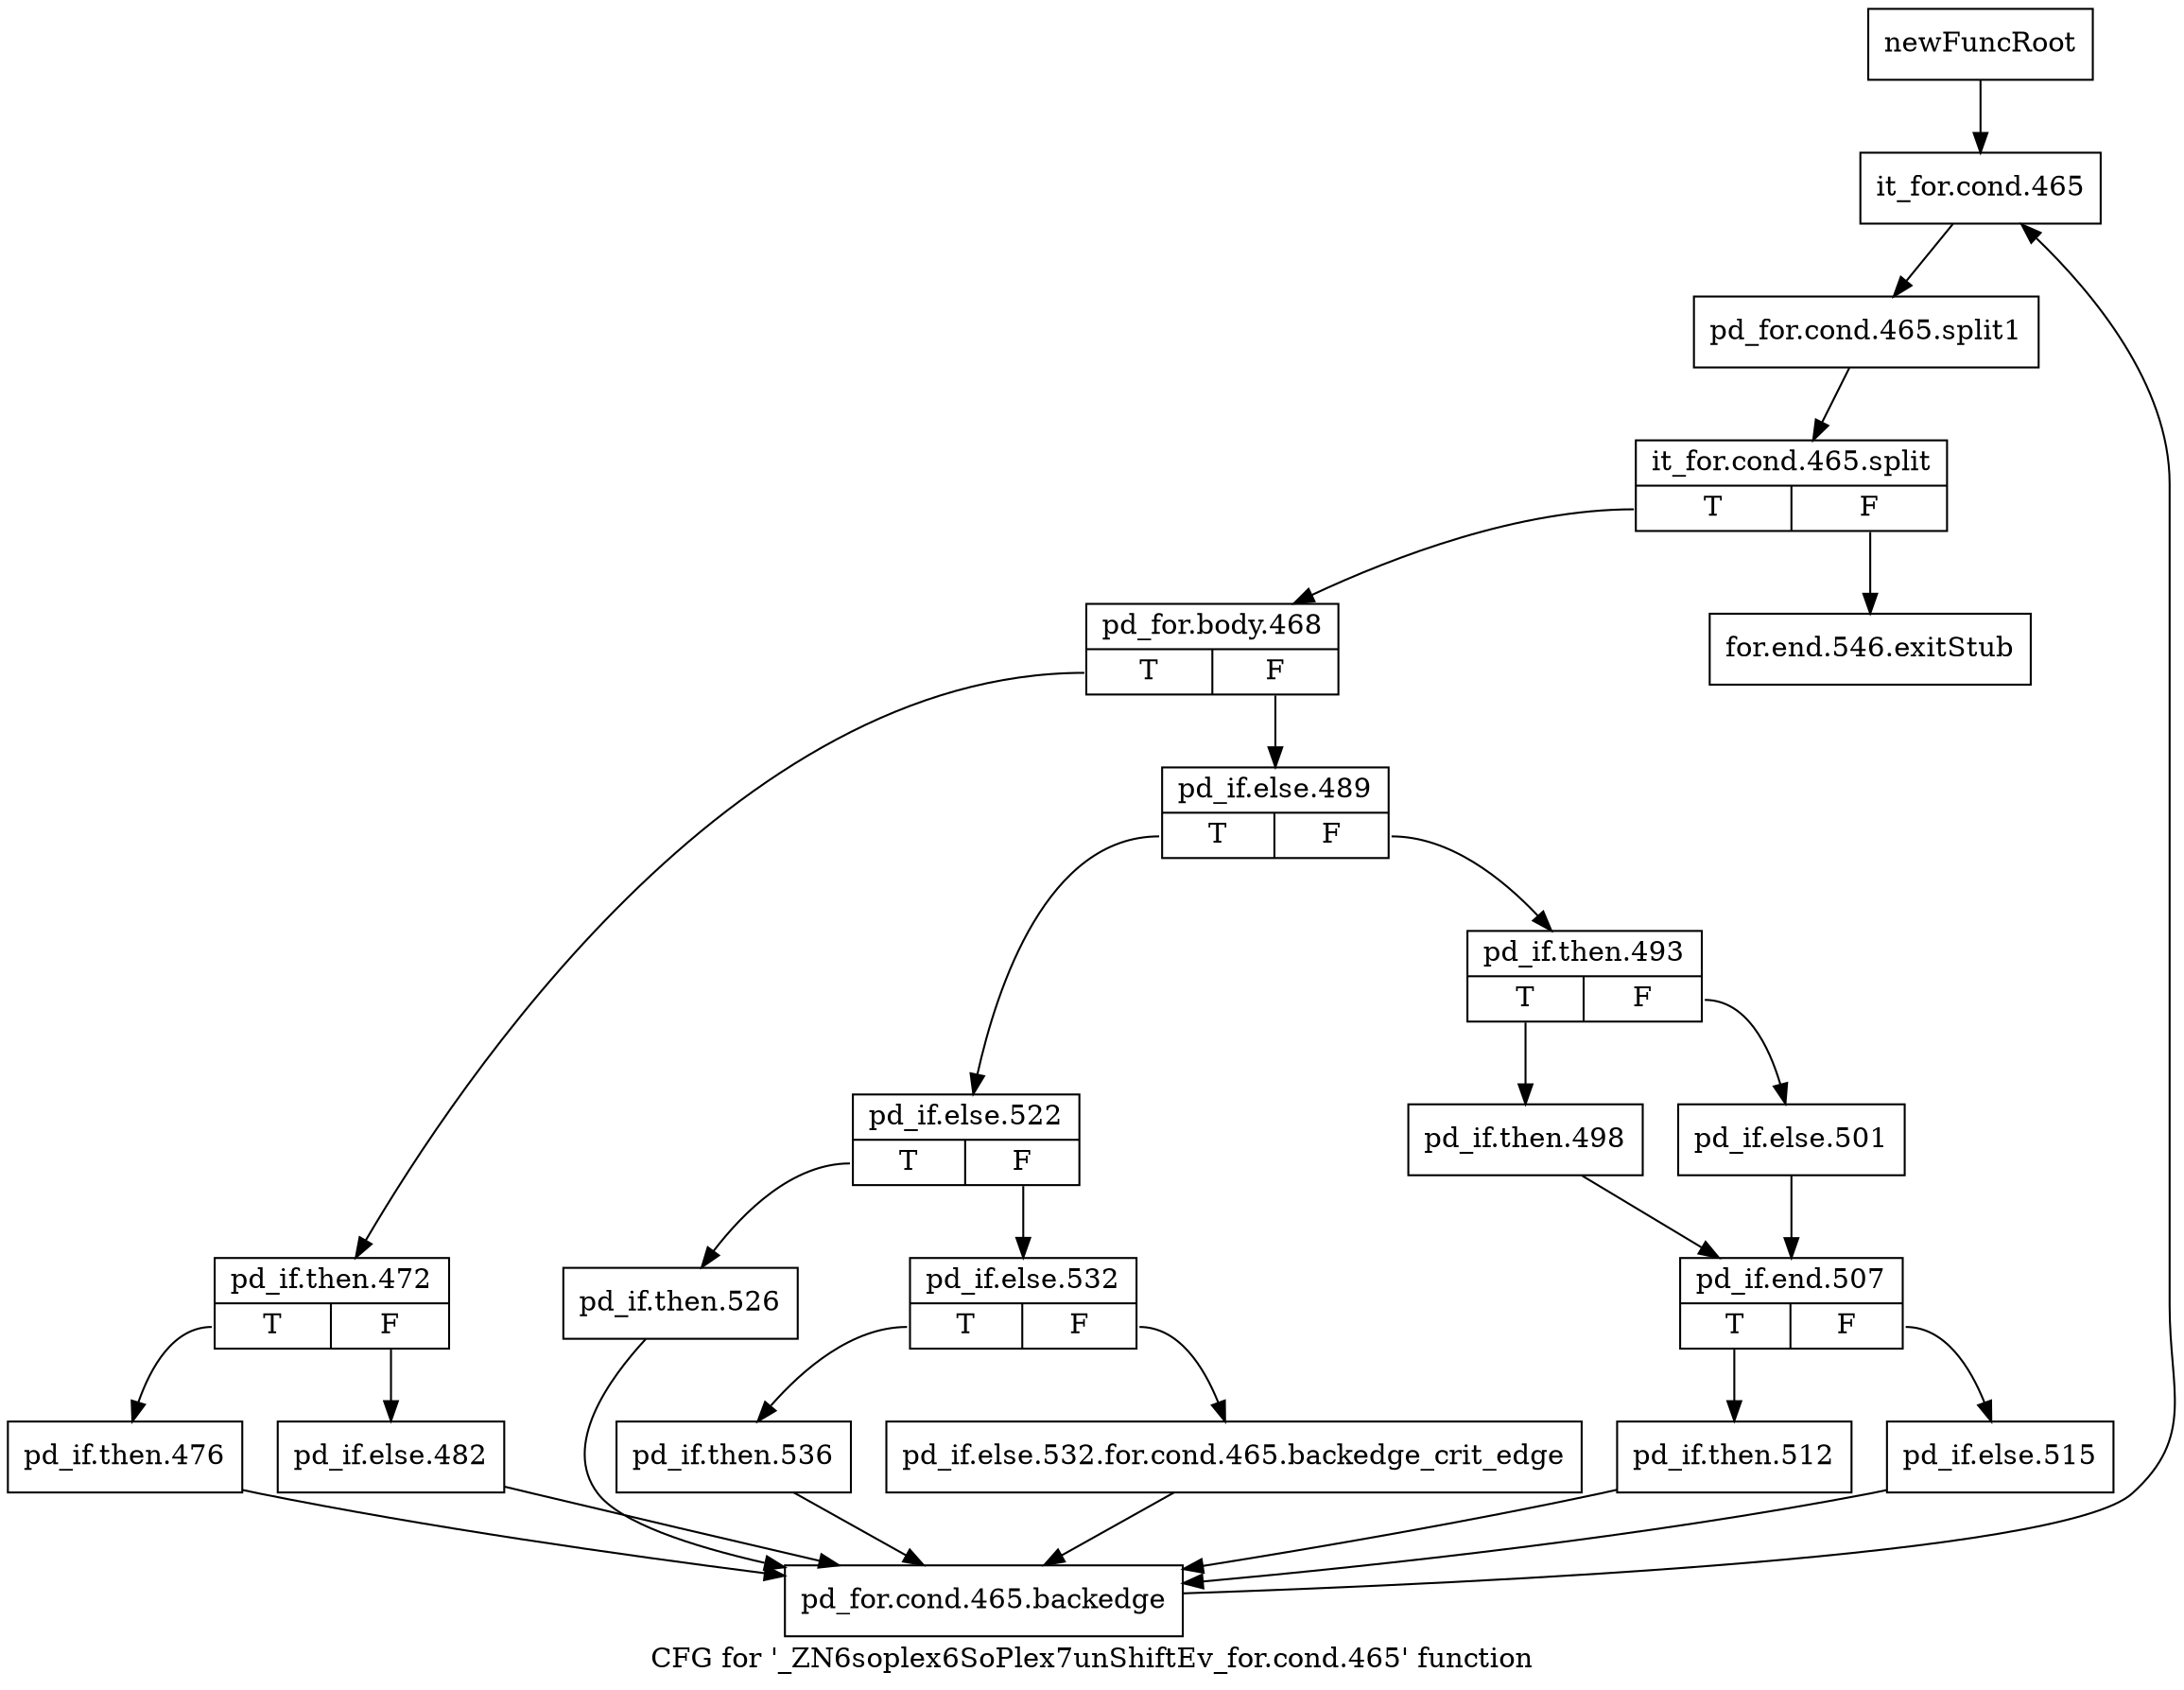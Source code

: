 digraph "CFG for '_ZN6soplex6SoPlex7unShiftEv_for.cond.465' function" {
	label="CFG for '_ZN6soplex6SoPlex7unShiftEv_for.cond.465' function";

	Node0x2eea550 [shape=record,label="{newFuncRoot}"];
	Node0x2eea550 -> Node0x2eea5f0;
	Node0x2eea5a0 [shape=record,label="{for.end.546.exitStub}"];
	Node0x2eea5f0 [shape=record,label="{it_for.cond.465}"];
	Node0x2eea5f0 -> Node0x34d7410;
	Node0x34d7410 [shape=record,label="{pd_for.cond.465.split1}"];
	Node0x34d7410 -> Node0x34d7d30;
	Node0x34d7d30 [shape=record,label="{it_for.cond.465.split|{<s0>T|<s1>F}}"];
	Node0x34d7d30:s0 -> Node0x2eea640;
	Node0x34d7d30:s1 -> Node0x2eea5a0;
	Node0x2eea640 [shape=record,label="{pd_for.body.468|{<s0>T|<s1>F}}"];
	Node0x2eea640:s0 -> Node0x2eeaa50;
	Node0x2eea640:s1 -> Node0x2eea690;
	Node0x2eea690 [shape=record,label="{pd_if.else.489|{<s0>T|<s1>F}}"];
	Node0x2eea690:s0 -> Node0x2eea8c0;
	Node0x2eea690:s1 -> Node0x2eea6e0;
	Node0x2eea6e0 [shape=record,label="{pd_if.then.493|{<s0>T|<s1>F}}"];
	Node0x2eea6e0:s0 -> Node0x2eea780;
	Node0x2eea6e0:s1 -> Node0x2eea730;
	Node0x2eea730 [shape=record,label="{pd_if.else.501}"];
	Node0x2eea730 -> Node0x2eea7d0;
	Node0x2eea780 [shape=record,label="{pd_if.then.498}"];
	Node0x2eea780 -> Node0x2eea7d0;
	Node0x2eea7d0 [shape=record,label="{pd_if.end.507|{<s0>T|<s1>F}}"];
	Node0x2eea7d0:s0 -> Node0x2eea870;
	Node0x2eea7d0:s1 -> Node0x2eea820;
	Node0x2eea820 [shape=record,label="{pd_if.else.515}"];
	Node0x2eea820 -> Node0x2eeab40;
	Node0x2eea870 [shape=record,label="{pd_if.then.512}"];
	Node0x2eea870 -> Node0x2eeab40;
	Node0x2eea8c0 [shape=record,label="{pd_if.else.522|{<s0>T|<s1>F}}"];
	Node0x2eea8c0:s0 -> Node0x2eeaa00;
	Node0x2eea8c0:s1 -> Node0x2eea910;
	Node0x2eea910 [shape=record,label="{pd_if.else.532|{<s0>T|<s1>F}}"];
	Node0x2eea910:s0 -> Node0x2eea9b0;
	Node0x2eea910:s1 -> Node0x2eea960;
	Node0x2eea960 [shape=record,label="{pd_if.else.532.for.cond.465.backedge_crit_edge}"];
	Node0x2eea960 -> Node0x2eeab40;
	Node0x2eea9b0 [shape=record,label="{pd_if.then.536}"];
	Node0x2eea9b0 -> Node0x2eeab40;
	Node0x2eeaa00 [shape=record,label="{pd_if.then.526}"];
	Node0x2eeaa00 -> Node0x2eeab40;
	Node0x2eeaa50 [shape=record,label="{pd_if.then.472|{<s0>T|<s1>F}}"];
	Node0x2eeaa50:s0 -> Node0x2eeaaf0;
	Node0x2eeaa50:s1 -> Node0x2eeaaa0;
	Node0x2eeaaa0 [shape=record,label="{pd_if.else.482}"];
	Node0x2eeaaa0 -> Node0x2eeab40;
	Node0x2eeaaf0 [shape=record,label="{pd_if.then.476}"];
	Node0x2eeaaf0 -> Node0x2eeab40;
	Node0x2eeab40 [shape=record,label="{pd_for.cond.465.backedge}"];
	Node0x2eeab40 -> Node0x2eea5f0;
}
